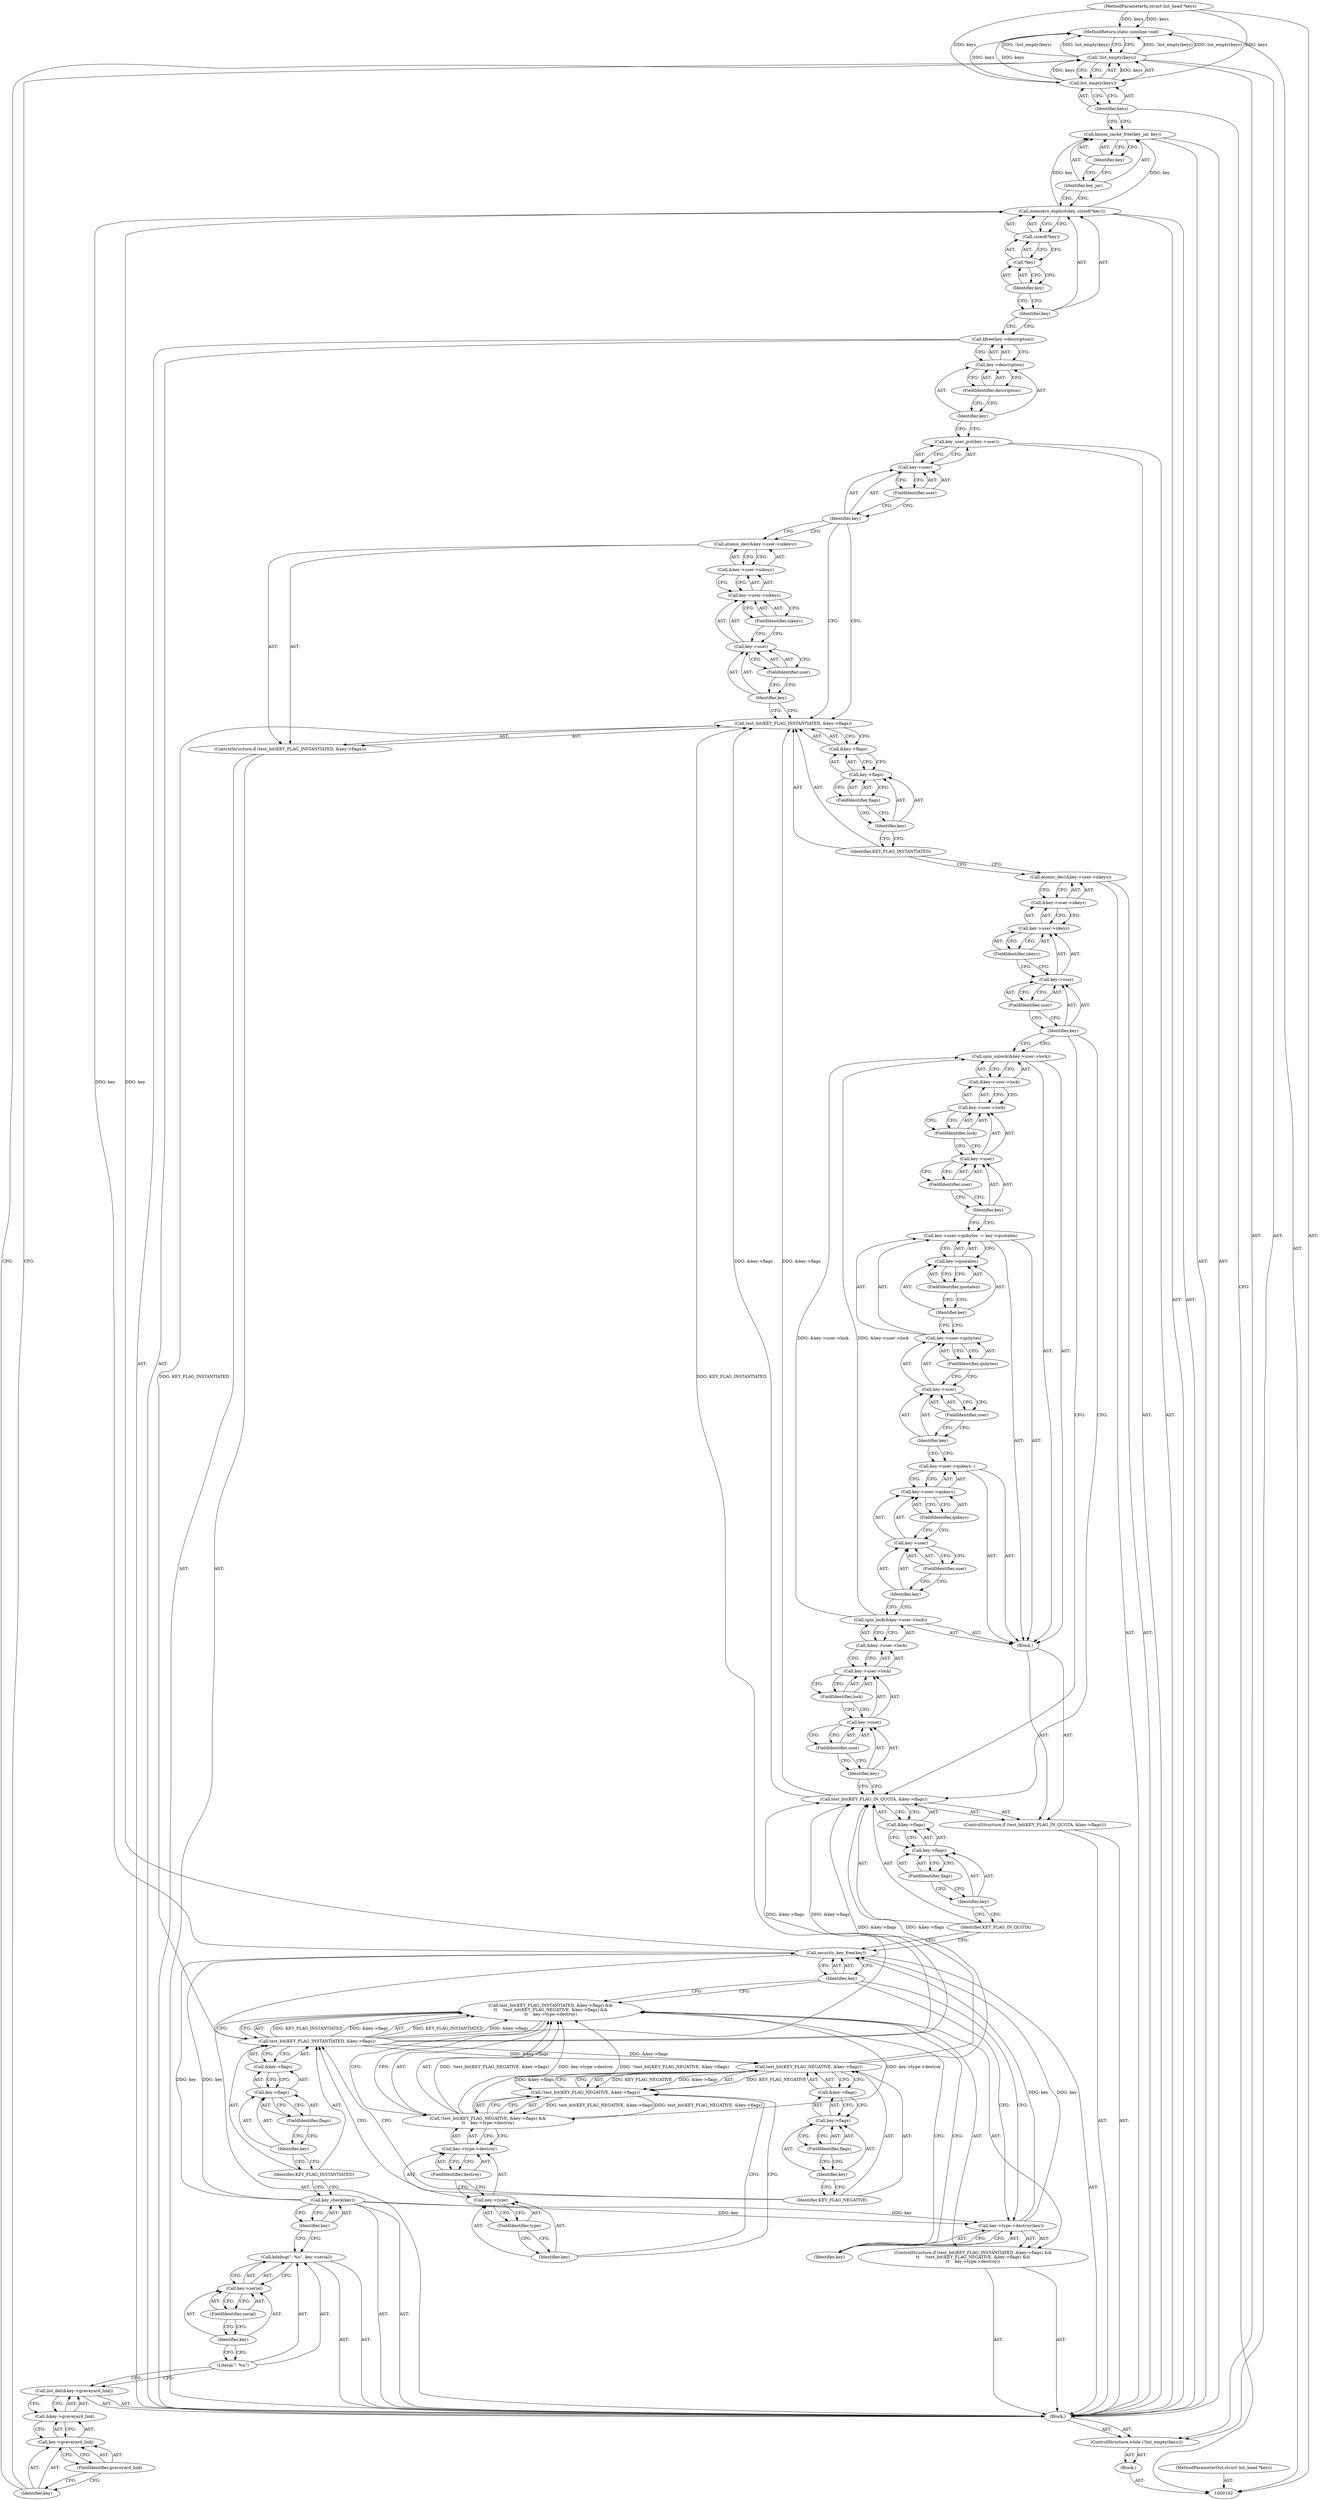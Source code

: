 digraph "1_linux_363b02dab09b3226f3bd1420dad9c72b79a42a76_3" {
"1000221" [label="(MethodReturn,static noinline void)"];
"1000103" [label="(MethodParameterIn,struct list_head *keys)"];
"1000323" [label="(MethodParameterOut,struct list_head *keys)"];
"1000125" [label="(Identifier,KEY_FLAG_INSTANTIATED)"];
"1000122" [label="(ControlStructure,if (test_bit(KEY_FLAG_INSTANTIATED, &key->flags) &&\n\t\t    !test_bit(KEY_FLAG_NEGATIVE, &key->flags) &&\n\t\t    key->type->destroy))"];
"1000126" [label="(Call,&key->flags)"];
"1000127" [label="(Call,key->flags)"];
"1000128" [label="(Identifier,key)"];
"1000129" [label="(FieldIdentifier,flags)"];
"1000123" [label="(Call,test_bit(KEY_FLAG_INSTANTIATED, &key->flags) &&\n\t\t    !test_bit(KEY_FLAG_NEGATIVE, &key->flags) &&\n\t\t    key->type->destroy)"];
"1000124" [label="(Call,test_bit(KEY_FLAG_INSTANTIATED, &key->flags))"];
"1000133" [label="(Identifier,KEY_FLAG_NEGATIVE)"];
"1000134" [label="(Call,&key->flags)"];
"1000135" [label="(Call,key->flags)"];
"1000136" [label="(Identifier,key)"];
"1000137" [label="(FieldIdentifier,flags)"];
"1000130" [label="(Call,!test_bit(KEY_FLAG_NEGATIVE, &key->flags) &&\n\t\t    key->type->destroy)"];
"1000131" [label="(Call,!test_bit(KEY_FLAG_NEGATIVE, &key->flags))"];
"1000132" [label="(Call,test_bit(KEY_FLAG_NEGATIVE, &key->flags))"];
"1000141" [label="(FieldIdentifier,type)"];
"1000142" [label="(FieldIdentifier,destroy)"];
"1000138" [label="(Call,key->type->destroy)"];
"1000139" [label="(Call,key->type)"];
"1000140" [label="(Identifier,key)"];
"1000144" [label="(Identifier,key)"];
"1000143" [label="(Call,key->type->destroy(key))"];
"1000146" [label="(Identifier,key)"];
"1000145" [label="(Call,security_key_free(key))"];
"1000104" [label="(Block,)"];
"1000149" [label="(Identifier,KEY_FLAG_IN_QUOTA)"];
"1000147" [label="(ControlStructure,if (test_bit(KEY_FLAG_IN_QUOTA, &key->flags)))"];
"1000150" [label="(Call,&key->flags)"];
"1000151" [label="(Call,key->flags)"];
"1000152" [label="(Identifier,key)"];
"1000153" [label="(FieldIdentifier,flags)"];
"1000154" [label="(Block,)"];
"1000148" [label="(Call,test_bit(KEY_FLAG_IN_QUOTA, &key->flags))"];
"1000156" [label="(Call,&key->user->lock)"];
"1000157" [label="(Call,key->user->lock)"];
"1000158" [label="(Call,key->user)"];
"1000159" [label="(Identifier,key)"];
"1000160" [label="(FieldIdentifier,user)"];
"1000161" [label="(FieldIdentifier,lock)"];
"1000155" [label="(Call,spin_lock(&key->user->lock))"];
"1000167" [label="(FieldIdentifier,qnkeys)"];
"1000162" [label="(Call,key->user->qnkeys--)"];
"1000163" [label="(Call,key->user->qnkeys)"];
"1000164" [label="(Call,key->user)"];
"1000165" [label="(Identifier,key)"];
"1000166" [label="(FieldIdentifier,user)"];
"1000173" [label="(FieldIdentifier,qnbytes)"];
"1000174" [label="(Call,key->quotalen)"];
"1000175" [label="(Identifier,key)"];
"1000168" [label="(Call,key->user->qnbytes -= key->quotalen)"];
"1000169" [label="(Call,key->user->qnbytes)"];
"1000170" [label="(Call,key->user)"];
"1000171" [label="(Identifier,key)"];
"1000176" [label="(FieldIdentifier,quotalen)"];
"1000172" [label="(FieldIdentifier,user)"];
"1000178" [label="(Call,&key->user->lock)"];
"1000179" [label="(Call,key->user->lock)"];
"1000180" [label="(Call,key->user)"];
"1000181" [label="(Identifier,key)"];
"1000182" [label="(FieldIdentifier,user)"];
"1000183" [label="(FieldIdentifier,lock)"];
"1000177" [label="(Call,spin_unlock(&key->user->lock))"];
"1000185" [label="(Call,&key->user->nkeys)"];
"1000186" [label="(Call,key->user->nkeys)"];
"1000187" [label="(Call,key->user)"];
"1000188" [label="(Identifier,key)"];
"1000189" [label="(FieldIdentifier,user)"];
"1000190" [label="(FieldIdentifier,nkeys)"];
"1000184" [label="(Call,atomic_dec(&key->user->nkeys))"];
"1000193" [label="(Identifier,KEY_FLAG_INSTANTIATED)"];
"1000191" [label="(ControlStructure,if (test_bit(KEY_FLAG_INSTANTIATED, &key->flags)))"];
"1000194" [label="(Call,&key->flags)"];
"1000195" [label="(Call,key->flags)"];
"1000196" [label="(Identifier,key)"];
"1000197" [label="(FieldIdentifier,flags)"];
"1000192" [label="(Call,test_bit(KEY_FLAG_INSTANTIATED, &key->flags))"];
"1000199" [label="(Call,&key->user->nikeys)"];
"1000200" [label="(Call,key->user->nikeys)"];
"1000201" [label="(Call,key->user)"];
"1000202" [label="(Identifier,key)"];
"1000203" [label="(FieldIdentifier,user)"];
"1000204" [label="(FieldIdentifier,nikeys)"];
"1000198" [label="(Call,atomic_dec(&key->user->nikeys))"];
"1000107" [label="(Call,list_empty(keys))"];
"1000105" [label="(ControlStructure,while (!list_empty(keys)))"];
"1000108" [label="(Identifier,keys)"];
"1000109" [label="(Block,)"];
"1000106" [label="(Call,!list_empty(keys))"];
"1000206" [label="(Call,key->user)"];
"1000207" [label="(Identifier,key)"];
"1000208" [label="(FieldIdentifier,user)"];
"1000205" [label="(Call,key_user_put(key->user))"];
"1000212" [label="(FieldIdentifier,description)"];
"1000209" [label="(Call,kfree(key->description))"];
"1000210" [label="(Call,key->description)"];
"1000211" [label="(Identifier,key)"];
"1000214" [label="(Identifier,key)"];
"1000213" [label="(Call,memzero_explicit(key, sizeof(*key)))"];
"1000215" [label="(Call,sizeof(*key))"];
"1000216" [label="(Call,*key)"];
"1000217" [label="(Identifier,key)"];
"1000219" [label="(Identifier,key_jar)"];
"1000218" [label="(Call,kmem_cache_free(key_jar, key))"];
"1000220" [label="(Identifier,key)"];
"1000111" [label="(Call,&key->graveyard_link)"];
"1000112" [label="(Call,key->graveyard_link)"];
"1000113" [label="(Identifier,key)"];
"1000114" [label="(FieldIdentifier,graveyard_link)"];
"1000110" [label="(Call,list_del(&key->graveyard_link))"];
"1000116" [label="(Literal,\"- %u\")"];
"1000117" [label="(Call,key->serial)"];
"1000118" [label="(Identifier,key)"];
"1000119" [label="(FieldIdentifier,serial)"];
"1000115" [label="(Call,kdebug(\"- %u\", key->serial))"];
"1000121" [label="(Identifier,key)"];
"1000120" [label="(Call,key_check(key))"];
"1000221" -> "1000102"  [label="AST: "];
"1000221" -> "1000106"  [label="CFG: "];
"1000106" -> "1000221"  [label="DDG: !list_empty(keys)"];
"1000106" -> "1000221"  [label="DDG: list_empty(keys)"];
"1000107" -> "1000221"  [label="DDG: keys"];
"1000103" -> "1000221"  [label="DDG: keys"];
"1000103" -> "1000102"  [label="AST: "];
"1000103" -> "1000221"  [label="DDG: keys"];
"1000103" -> "1000107"  [label="DDG: keys"];
"1000323" -> "1000102"  [label="AST: "];
"1000125" -> "1000124"  [label="AST: "];
"1000125" -> "1000120"  [label="CFG: "];
"1000128" -> "1000125"  [label="CFG: "];
"1000122" -> "1000109"  [label="AST: "];
"1000123" -> "1000122"  [label="AST: "];
"1000143" -> "1000122"  [label="AST: "];
"1000126" -> "1000124"  [label="AST: "];
"1000126" -> "1000127"  [label="CFG: "];
"1000127" -> "1000126"  [label="AST: "];
"1000124" -> "1000126"  [label="CFG: "];
"1000127" -> "1000126"  [label="AST: "];
"1000127" -> "1000129"  [label="CFG: "];
"1000128" -> "1000127"  [label="AST: "];
"1000129" -> "1000127"  [label="AST: "];
"1000126" -> "1000127"  [label="CFG: "];
"1000128" -> "1000127"  [label="AST: "];
"1000128" -> "1000125"  [label="CFG: "];
"1000129" -> "1000128"  [label="CFG: "];
"1000129" -> "1000127"  [label="AST: "];
"1000129" -> "1000128"  [label="CFG: "];
"1000127" -> "1000129"  [label="CFG: "];
"1000123" -> "1000122"  [label="AST: "];
"1000123" -> "1000124"  [label="CFG: "];
"1000123" -> "1000130"  [label="CFG: "];
"1000124" -> "1000123"  [label="AST: "];
"1000130" -> "1000123"  [label="AST: "];
"1000144" -> "1000123"  [label="CFG: "];
"1000146" -> "1000123"  [label="CFG: "];
"1000124" -> "1000123"  [label="DDG: KEY_FLAG_INSTANTIATED"];
"1000124" -> "1000123"  [label="DDG: &key->flags"];
"1000130" -> "1000123"  [label="DDG: !test_bit(KEY_FLAG_NEGATIVE, &key->flags)"];
"1000130" -> "1000123"  [label="DDG: key->type->destroy"];
"1000124" -> "1000123"  [label="AST: "];
"1000124" -> "1000126"  [label="CFG: "];
"1000125" -> "1000124"  [label="AST: "];
"1000126" -> "1000124"  [label="AST: "];
"1000133" -> "1000124"  [label="CFG: "];
"1000123" -> "1000124"  [label="CFG: "];
"1000124" -> "1000123"  [label="DDG: KEY_FLAG_INSTANTIATED"];
"1000124" -> "1000123"  [label="DDG: &key->flags"];
"1000124" -> "1000132"  [label="DDG: &key->flags"];
"1000124" -> "1000148"  [label="DDG: &key->flags"];
"1000124" -> "1000192"  [label="DDG: KEY_FLAG_INSTANTIATED"];
"1000133" -> "1000132"  [label="AST: "];
"1000133" -> "1000124"  [label="CFG: "];
"1000136" -> "1000133"  [label="CFG: "];
"1000134" -> "1000132"  [label="AST: "];
"1000134" -> "1000135"  [label="CFG: "];
"1000135" -> "1000134"  [label="AST: "];
"1000132" -> "1000134"  [label="CFG: "];
"1000135" -> "1000134"  [label="AST: "];
"1000135" -> "1000137"  [label="CFG: "];
"1000136" -> "1000135"  [label="AST: "];
"1000137" -> "1000135"  [label="AST: "];
"1000134" -> "1000135"  [label="CFG: "];
"1000136" -> "1000135"  [label="AST: "];
"1000136" -> "1000133"  [label="CFG: "];
"1000137" -> "1000136"  [label="CFG: "];
"1000137" -> "1000135"  [label="AST: "];
"1000137" -> "1000136"  [label="CFG: "];
"1000135" -> "1000137"  [label="CFG: "];
"1000130" -> "1000123"  [label="AST: "];
"1000130" -> "1000131"  [label="CFG: "];
"1000130" -> "1000138"  [label="CFG: "];
"1000131" -> "1000130"  [label="AST: "];
"1000138" -> "1000130"  [label="AST: "];
"1000123" -> "1000130"  [label="CFG: "];
"1000130" -> "1000123"  [label="DDG: !test_bit(KEY_FLAG_NEGATIVE, &key->flags)"];
"1000130" -> "1000123"  [label="DDG: key->type->destroy"];
"1000131" -> "1000130"  [label="DDG: test_bit(KEY_FLAG_NEGATIVE, &key->flags)"];
"1000131" -> "1000130"  [label="AST: "];
"1000131" -> "1000132"  [label="CFG: "];
"1000132" -> "1000131"  [label="AST: "];
"1000140" -> "1000131"  [label="CFG: "];
"1000130" -> "1000131"  [label="CFG: "];
"1000131" -> "1000130"  [label="DDG: test_bit(KEY_FLAG_NEGATIVE, &key->flags)"];
"1000132" -> "1000131"  [label="DDG: KEY_FLAG_NEGATIVE"];
"1000132" -> "1000131"  [label="DDG: &key->flags"];
"1000132" -> "1000131"  [label="AST: "];
"1000132" -> "1000134"  [label="CFG: "];
"1000133" -> "1000132"  [label="AST: "];
"1000134" -> "1000132"  [label="AST: "];
"1000131" -> "1000132"  [label="CFG: "];
"1000132" -> "1000131"  [label="DDG: KEY_FLAG_NEGATIVE"];
"1000132" -> "1000131"  [label="DDG: &key->flags"];
"1000124" -> "1000132"  [label="DDG: &key->flags"];
"1000132" -> "1000148"  [label="DDG: &key->flags"];
"1000141" -> "1000139"  [label="AST: "];
"1000141" -> "1000140"  [label="CFG: "];
"1000139" -> "1000141"  [label="CFG: "];
"1000142" -> "1000138"  [label="AST: "];
"1000142" -> "1000139"  [label="CFG: "];
"1000138" -> "1000142"  [label="CFG: "];
"1000138" -> "1000130"  [label="AST: "];
"1000138" -> "1000142"  [label="CFG: "];
"1000139" -> "1000138"  [label="AST: "];
"1000142" -> "1000138"  [label="AST: "];
"1000130" -> "1000138"  [label="CFG: "];
"1000139" -> "1000138"  [label="AST: "];
"1000139" -> "1000141"  [label="CFG: "];
"1000140" -> "1000139"  [label="AST: "];
"1000141" -> "1000139"  [label="AST: "];
"1000142" -> "1000139"  [label="CFG: "];
"1000140" -> "1000139"  [label="AST: "];
"1000140" -> "1000131"  [label="CFG: "];
"1000141" -> "1000140"  [label="CFG: "];
"1000144" -> "1000143"  [label="AST: "];
"1000144" -> "1000123"  [label="CFG: "];
"1000143" -> "1000144"  [label="CFG: "];
"1000143" -> "1000122"  [label="AST: "];
"1000143" -> "1000144"  [label="CFG: "];
"1000144" -> "1000143"  [label="AST: "];
"1000146" -> "1000143"  [label="CFG: "];
"1000120" -> "1000143"  [label="DDG: key"];
"1000143" -> "1000145"  [label="DDG: key"];
"1000146" -> "1000145"  [label="AST: "];
"1000146" -> "1000143"  [label="CFG: "];
"1000146" -> "1000123"  [label="CFG: "];
"1000145" -> "1000146"  [label="CFG: "];
"1000145" -> "1000109"  [label="AST: "];
"1000145" -> "1000146"  [label="CFG: "];
"1000146" -> "1000145"  [label="AST: "];
"1000149" -> "1000145"  [label="CFG: "];
"1000143" -> "1000145"  [label="DDG: key"];
"1000120" -> "1000145"  [label="DDG: key"];
"1000145" -> "1000213"  [label="DDG: key"];
"1000104" -> "1000102"  [label="AST: "];
"1000105" -> "1000104"  [label="AST: "];
"1000149" -> "1000148"  [label="AST: "];
"1000149" -> "1000145"  [label="CFG: "];
"1000152" -> "1000149"  [label="CFG: "];
"1000147" -> "1000109"  [label="AST: "];
"1000148" -> "1000147"  [label="AST: "];
"1000154" -> "1000147"  [label="AST: "];
"1000150" -> "1000148"  [label="AST: "];
"1000150" -> "1000151"  [label="CFG: "];
"1000151" -> "1000150"  [label="AST: "];
"1000148" -> "1000150"  [label="CFG: "];
"1000151" -> "1000150"  [label="AST: "];
"1000151" -> "1000153"  [label="CFG: "];
"1000152" -> "1000151"  [label="AST: "];
"1000153" -> "1000151"  [label="AST: "];
"1000150" -> "1000151"  [label="CFG: "];
"1000152" -> "1000151"  [label="AST: "];
"1000152" -> "1000149"  [label="CFG: "];
"1000153" -> "1000152"  [label="CFG: "];
"1000153" -> "1000151"  [label="AST: "];
"1000153" -> "1000152"  [label="CFG: "];
"1000151" -> "1000153"  [label="CFG: "];
"1000154" -> "1000147"  [label="AST: "];
"1000155" -> "1000154"  [label="AST: "];
"1000162" -> "1000154"  [label="AST: "];
"1000168" -> "1000154"  [label="AST: "];
"1000177" -> "1000154"  [label="AST: "];
"1000148" -> "1000147"  [label="AST: "];
"1000148" -> "1000150"  [label="CFG: "];
"1000149" -> "1000148"  [label="AST: "];
"1000150" -> "1000148"  [label="AST: "];
"1000159" -> "1000148"  [label="CFG: "];
"1000188" -> "1000148"  [label="CFG: "];
"1000124" -> "1000148"  [label="DDG: &key->flags"];
"1000132" -> "1000148"  [label="DDG: &key->flags"];
"1000148" -> "1000192"  [label="DDG: &key->flags"];
"1000156" -> "1000155"  [label="AST: "];
"1000156" -> "1000157"  [label="CFG: "];
"1000157" -> "1000156"  [label="AST: "];
"1000155" -> "1000156"  [label="CFG: "];
"1000157" -> "1000156"  [label="AST: "];
"1000157" -> "1000161"  [label="CFG: "];
"1000158" -> "1000157"  [label="AST: "];
"1000161" -> "1000157"  [label="AST: "];
"1000156" -> "1000157"  [label="CFG: "];
"1000158" -> "1000157"  [label="AST: "];
"1000158" -> "1000160"  [label="CFG: "];
"1000159" -> "1000158"  [label="AST: "];
"1000160" -> "1000158"  [label="AST: "];
"1000161" -> "1000158"  [label="CFG: "];
"1000159" -> "1000158"  [label="AST: "];
"1000159" -> "1000148"  [label="CFG: "];
"1000160" -> "1000159"  [label="CFG: "];
"1000160" -> "1000158"  [label="AST: "];
"1000160" -> "1000159"  [label="CFG: "];
"1000158" -> "1000160"  [label="CFG: "];
"1000161" -> "1000157"  [label="AST: "];
"1000161" -> "1000158"  [label="CFG: "];
"1000157" -> "1000161"  [label="CFG: "];
"1000155" -> "1000154"  [label="AST: "];
"1000155" -> "1000156"  [label="CFG: "];
"1000156" -> "1000155"  [label="AST: "];
"1000165" -> "1000155"  [label="CFG: "];
"1000155" -> "1000177"  [label="DDG: &key->user->lock"];
"1000167" -> "1000163"  [label="AST: "];
"1000167" -> "1000164"  [label="CFG: "];
"1000163" -> "1000167"  [label="CFG: "];
"1000162" -> "1000154"  [label="AST: "];
"1000162" -> "1000163"  [label="CFG: "];
"1000163" -> "1000162"  [label="AST: "];
"1000171" -> "1000162"  [label="CFG: "];
"1000163" -> "1000162"  [label="AST: "];
"1000163" -> "1000167"  [label="CFG: "];
"1000164" -> "1000163"  [label="AST: "];
"1000167" -> "1000163"  [label="AST: "];
"1000162" -> "1000163"  [label="CFG: "];
"1000164" -> "1000163"  [label="AST: "];
"1000164" -> "1000166"  [label="CFG: "];
"1000165" -> "1000164"  [label="AST: "];
"1000166" -> "1000164"  [label="AST: "];
"1000167" -> "1000164"  [label="CFG: "];
"1000165" -> "1000164"  [label="AST: "];
"1000165" -> "1000155"  [label="CFG: "];
"1000166" -> "1000165"  [label="CFG: "];
"1000166" -> "1000164"  [label="AST: "];
"1000166" -> "1000165"  [label="CFG: "];
"1000164" -> "1000166"  [label="CFG: "];
"1000173" -> "1000169"  [label="AST: "];
"1000173" -> "1000170"  [label="CFG: "];
"1000169" -> "1000173"  [label="CFG: "];
"1000174" -> "1000168"  [label="AST: "];
"1000174" -> "1000176"  [label="CFG: "];
"1000175" -> "1000174"  [label="AST: "];
"1000176" -> "1000174"  [label="AST: "];
"1000168" -> "1000174"  [label="CFG: "];
"1000175" -> "1000174"  [label="AST: "];
"1000175" -> "1000169"  [label="CFG: "];
"1000176" -> "1000175"  [label="CFG: "];
"1000168" -> "1000154"  [label="AST: "];
"1000168" -> "1000174"  [label="CFG: "];
"1000169" -> "1000168"  [label="AST: "];
"1000174" -> "1000168"  [label="AST: "];
"1000181" -> "1000168"  [label="CFG: "];
"1000169" -> "1000168"  [label="AST: "];
"1000169" -> "1000173"  [label="CFG: "];
"1000170" -> "1000169"  [label="AST: "];
"1000173" -> "1000169"  [label="AST: "];
"1000175" -> "1000169"  [label="CFG: "];
"1000170" -> "1000169"  [label="AST: "];
"1000170" -> "1000172"  [label="CFG: "];
"1000171" -> "1000170"  [label="AST: "];
"1000172" -> "1000170"  [label="AST: "];
"1000173" -> "1000170"  [label="CFG: "];
"1000171" -> "1000170"  [label="AST: "];
"1000171" -> "1000162"  [label="CFG: "];
"1000172" -> "1000171"  [label="CFG: "];
"1000176" -> "1000174"  [label="AST: "];
"1000176" -> "1000175"  [label="CFG: "];
"1000174" -> "1000176"  [label="CFG: "];
"1000172" -> "1000170"  [label="AST: "];
"1000172" -> "1000171"  [label="CFG: "];
"1000170" -> "1000172"  [label="CFG: "];
"1000178" -> "1000177"  [label="AST: "];
"1000178" -> "1000179"  [label="CFG: "];
"1000179" -> "1000178"  [label="AST: "];
"1000177" -> "1000178"  [label="CFG: "];
"1000179" -> "1000178"  [label="AST: "];
"1000179" -> "1000183"  [label="CFG: "];
"1000180" -> "1000179"  [label="AST: "];
"1000183" -> "1000179"  [label="AST: "];
"1000178" -> "1000179"  [label="CFG: "];
"1000180" -> "1000179"  [label="AST: "];
"1000180" -> "1000182"  [label="CFG: "];
"1000181" -> "1000180"  [label="AST: "];
"1000182" -> "1000180"  [label="AST: "];
"1000183" -> "1000180"  [label="CFG: "];
"1000181" -> "1000180"  [label="AST: "];
"1000181" -> "1000168"  [label="CFG: "];
"1000182" -> "1000181"  [label="CFG: "];
"1000182" -> "1000180"  [label="AST: "];
"1000182" -> "1000181"  [label="CFG: "];
"1000180" -> "1000182"  [label="CFG: "];
"1000183" -> "1000179"  [label="AST: "];
"1000183" -> "1000180"  [label="CFG: "];
"1000179" -> "1000183"  [label="CFG: "];
"1000177" -> "1000154"  [label="AST: "];
"1000177" -> "1000178"  [label="CFG: "];
"1000178" -> "1000177"  [label="AST: "];
"1000188" -> "1000177"  [label="CFG: "];
"1000155" -> "1000177"  [label="DDG: &key->user->lock"];
"1000185" -> "1000184"  [label="AST: "];
"1000185" -> "1000186"  [label="CFG: "];
"1000186" -> "1000185"  [label="AST: "];
"1000184" -> "1000185"  [label="CFG: "];
"1000186" -> "1000185"  [label="AST: "];
"1000186" -> "1000190"  [label="CFG: "];
"1000187" -> "1000186"  [label="AST: "];
"1000190" -> "1000186"  [label="AST: "];
"1000185" -> "1000186"  [label="CFG: "];
"1000187" -> "1000186"  [label="AST: "];
"1000187" -> "1000189"  [label="CFG: "];
"1000188" -> "1000187"  [label="AST: "];
"1000189" -> "1000187"  [label="AST: "];
"1000190" -> "1000187"  [label="CFG: "];
"1000188" -> "1000187"  [label="AST: "];
"1000188" -> "1000177"  [label="CFG: "];
"1000188" -> "1000148"  [label="CFG: "];
"1000189" -> "1000188"  [label="CFG: "];
"1000189" -> "1000187"  [label="AST: "];
"1000189" -> "1000188"  [label="CFG: "];
"1000187" -> "1000189"  [label="CFG: "];
"1000190" -> "1000186"  [label="AST: "];
"1000190" -> "1000187"  [label="CFG: "];
"1000186" -> "1000190"  [label="CFG: "];
"1000184" -> "1000109"  [label="AST: "];
"1000184" -> "1000185"  [label="CFG: "];
"1000185" -> "1000184"  [label="AST: "];
"1000193" -> "1000184"  [label="CFG: "];
"1000193" -> "1000192"  [label="AST: "];
"1000193" -> "1000184"  [label="CFG: "];
"1000196" -> "1000193"  [label="CFG: "];
"1000191" -> "1000109"  [label="AST: "];
"1000192" -> "1000191"  [label="AST: "];
"1000198" -> "1000191"  [label="AST: "];
"1000194" -> "1000192"  [label="AST: "];
"1000194" -> "1000195"  [label="CFG: "];
"1000195" -> "1000194"  [label="AST: "];
"1000192" -> "1000194"  [label="CFG: "];
"1000195" -> "1000194"  [label="AST: "];
"1000195" -> "1000197"  [label="CFG: "];
"1000196" -> "1000195"  [label="AST: "];
"1000197" -> "1000195"  [label="AST: "];
"1000194" -> "1000195"  [label="CFG: "];
"1000196" -> "1000195"  [label="AST: "];
"1000196" -> "1000193"  [label="CFG: "];
"1000197" -> "1000196"  [label="CFG: "];
"1000197" -> "1000195"  [label="AST: "];
"1000197" -> "1000196"  [label="CFG: "];
"1000195" -> "1000197"  [label="CFG: "];
"1000192" -> "1000191"  [label="AST: "];
"1000192" -> "1000194"  [label="CFG: "];
"1000193" -> "1000192"  [label="AST: "];
"1000194" -> "1000192"  [label="AST: "];
"1000202" -> "1000192"  [label="CFG: "];
"1000207" -> "1000192"  [label="CFG: "];
"1000124" -> "1000192"  [label="DDG: KEY_FLAG_INSTANTIATED"];
"1000148" -> "1000192"  [label="DDG: &key->flags"];
"1000199" -> "1000198"  [label="AST: "];
"1000199" -> "1000200"  [label="CFG: "];
"1000200" -> "1000199"  [label="AST: "];
"1000198" -> "1000199"  [label="CFG: "];
"1000200" -> "1000199"  [label="AST: "];
"1000200" -> "1000204"  [label="CFG: "];
"1000201" -> "1000200"  [label="AST: "];
"1000204" -> "1000200"  [label="AST: "];
"1000199" -> "1000200"  [label="CFG: "];
"1000201" -> "1000200"  [label="AST: "];
"1000201" -> "1000203"  [label="CFG: "];
"1000202" -> "1000201"  [label="AST: "];
"1000203" -> "1000201"  [label="AST: "];
"1000204" -> "1000201"  [label="CFG: "];
"1000202" -> "1000201"  [label="AST: "];
"1000202" -> "1000192"  [label="CFG: "];
"1000203" -> "1000202"  [label="CFG: "];
"1000203" -> "1000201"  [label="AST: "];
"1000203" -> "1000202"  [label="CFG: "];
"1000201" -> "1000203"  [label="CFG: "];
"1000204" -> "1000200"  [label="AST: "];
"1000204" -> "1000201"  [label="CFG: "];
"1000200" -> "1000204"  [label="CFG: "];
"1000198" -> "1000191"  [label="AST: "];
"1000198" -> "1000199"  [label="CFG: "];
"1000199" -> "1000198"  [label="AST: "];
"1000207" -> "1000198"  [label="CFG: "];
"1000107" -> "1000106"  [label="AST: "];
"1000107" -> "1000108"  [label="CFG: "];
"1000108" -> "1000107"  [label="AST: "];
"1000106" -> "1000107"  [label="CFG: "];
"1000107" -> "1000221"  [label="DDG: keys"];
"1000107" -> "1000106"  [label="DDG: keys"];
"1000103" -> "1000107"  [label="DDG: keys"];
"1000105" -> "1000104"  [label="AST: "];
"1000106" -> "1000105"  [label="AST: "];
"1000109" -> "1000105"  [label="AST: "];
"1000108" -> "1000107"  [label="AST: "];
"1000108" -> "1000218"  [label="CFG: "];
"1000108" -> "1000102"  [label="CFG: "];
"1000107" -> "1000108"  [label="CFG: "];
"1000109" -> "1000105"  [label="AST: "];
"1000110" -> "1000109"  [label="AST: "];
"1000115" -> "1000109"  [label="AST: "];
"1000120" -> "1000109"  [label="AST: "];
"1000122" -> "1000109"  [label="AST: "];
"1000145" -> "1000109"  [label="AST: "];
"1000147" -> "1000109"  [label="AST: "];
"1000184" -> "1000109"  [label="AST: "];
"1000191" -> "1000109"  [label="AST: "];
"1000205" -> "1000109"  [label="AST: "];
"1000209" -> "1000109"  [label="AST: "];
"1000213" -> "1000109"  [label="AST: "];
"1000218" -> "1000109"  [label="AST: "];
"1000106" -> "1000105"  [label="AST: "];
"1000106" -> "1000107"  [label="CFG: "];
"1000107" -> "1000106"  [label="AST: "];
"1000113" -> "1000106"  [label="CFG: "];
"1000221" -> "1000106"  [label="CFG: "];
"1000106" -> "1000221"  [label="DDG: !list_empty(keys)"];
"1000106" -> "1000221"  [label="DDG: list_empty(keys)"];
"1000107" -> "1000106"  [label="DDG: keys"];
"1000206" -> "1000205"  [label="AST: "];
"1000206" -> "1000208"  [label="CFG: "];
"1000207" -> "1000206"  [label="AST: "];
"1000208" -> "1000206"  [label="AST: "];
"1000205" -> "1000206"  [label="CFG: "];
"1000207" -> "1000206"  [label="AST: "];
"1000207" -> "1000198"  [label="CFG: "];
"1000207" -> "1000192"  [label="CFG: "];
"1000208" -> "1000207"  [label="CFG: "];
"1000208" -> "1000206"  [label="AST: "];
"1000208" -> "1000207"  [label="CFG: "];
"1000206" -> "1000208"  [label="CFG: "];
"1000205" -> "1000109"  [label="AST: "];
"1000205" -> "1000206"  [label="CFG: "];
"1000206" -> "1000205"  [label="AST: "];
"1000211" -> "1000205"  [label="CFG: "];
"1000212" -> "1000210"  [label="AST: "];
"1000212" -> "1000211"  [label="CFG: "];
"1000210" -> "1000212"  [label="CFG: "];
"1000209" -> "1000109"  [label="AST: "];
"1000209" -> "1000210"  [label="CFG: "];
"1000210" -> "1000209"  [label="AST: "];
"1000214" -> "1000209"  [label="CFG: "];
"1000210" -> "1000209"  [label="AST: "];
"1000210" -> "1000212"  [label="CFG: "];
"1000211" -> "1000210"  [label="AST: "];
"1000212" -> "1000210"  [label="AST: "];
"1000209" -> "1000210"  [label="CFG: "];
"1000211" -> "1000210"  [label="AST: "];
"1000211" -> "1000205"  [label="CFG: "];
"1000212" -> "1000211"  [label="CFG: "];
"1000214" -> "1000213"  [label="AST: "];
"1000214" -> "1000209"  [label="CFG: "];
"1000217" -> "1000214"  [label="CFG: "];
"1000213" -> "1000109"  [label="AST: "];
"1000213" -> "1000215"  [label="CFG: "];
"1000214" -> "1000213"  [label="AST: "];
"1000215" -> "1000213"  [label="AST: "];
"1000219" -> "1000213"  [label="CFG: "];
"1000145" -> "1000213"  [label="DDG: key"];
"1000213" -> "1000218"  [label="DDG: key"];
"1000215" -> "1000213"  [label="AST: "];
"1000215" -> "1000216"  [label="CFG: "];
"1000216" -> "1000215"  [label="AST: "];
"1000213" -> "1000215"  [label="CFG: "];
"1000216" -> "1000215"  [label="AST: "];
"1000216" -> "1000217"  [label="CFG: "];
"1000217" -> "1000216"  [label="AST: "];
"1000215" -> "1000216"  [label="CFG: "];
"1000217" -> "1000216"  [label="AST: "];
"1000217" -> "1000214"  [label="CFG: "];
"1000216" -> "1000217"  [label="CFG: "];
"1000219" -> "1000218"  [label="AST: "];
"1000219" -> "1000213"  [label="CFG: "];
"1000220" -> "1000219"  [label="CFG: "];
"1000218" -> "1000109"  [label="AST: "];
"1000218" -> "1000220"  [label="CFG: "];
"1000219" -> "1000218"  [label="AST: "];
"1000220" -> "1000218"  [label="AST: "];
"1000108" -> "1000218"  [label="CFG: "];
"1000213" -> "1000218"  [label="DDG: key"];
"1000220" -> "1000218"  [label="AST: "];
"1000220" -> "1000219"  [label="CFG: "];
"1000218" -> "1000220"  [label="CFG: "];
"1000111" -> "1000110"  [label="AST: "];
"1000111" -> "1000112"  [label="CFG: "];
"1000112" -> "1000111"  [label="AST: "];
"1000110" -> "1000111"  [label="CFG: "];
"1000112" -> "1000111"  [label="AST: "];
"1000112" -> "1000114"  [label="CFG: "];
"1000113" -> "1000112"  [label="AST: "];
"1000114" -> "1000112"  [label="AST: "];
"1000111" -> "1000112"  [label="CFG: "];
"1000113" -> "1000112"  [label="AST: "];
"1000113" -> "1000106"  [label="CFG: "];
"1000114" -> "1000113"  [label="CFG: "];
"1000114" -> "1000112"  [label="AST: "];
"1000114" -> "1000113"  [label="CFG: "];
"1000112" -> "1000114"  [label="CFG: "];
"1000110" -> "1000109"  [label="AST: "];
"1000110" -> "1000111"  [label="CFG: "];
"1000111" -> "1000110"  [label="AST: "];
"1000116" -> "1000110"  [label="CFG: "];
"1000116" -> "1000115"  [label="AST: "];
"1000116" -> "1000110"  [label="CFG: "];
"1000118" -> "1000116"  [label="CFG: "];
"1000117" -> "1000115"  [label="AST: "];
"1000117" -> "1000119"  [label="CFG: "];
"1000118" -> "1000117"  [label="AST: "];
"1000119" -> "1000117"  [label="AST: "];
"1000115" -> "1000117"  [label="CFG: "];
"1000118" -> "1000117"  [label="AST: "];
"1000118" -> "1000116"  [label="CFG: "];
"1000119" -> "1000118"  [label="CFG: "];
"1000119" -> "1000117"  [label="AST: "];
"1000119" -> "1000118"  [label="CFG: "];
"1000117" -> "1000119"  [label="CFG: "];
"1000115" -> "1000109"  [label="AST: "];
"1000115" -> "1000117"  [label="CFG: "];
"1000116" -> "1000115"  [label="AST: "];
"1000117" -> "1000115"  [label="AST: "];
"1000121" -> "1000115"  [label="CFG: "];
"1000121" -> "1000120"  [label="AST: "];
"1000121" -> "1000115"  [label="CFG: "];
"1000120" -> "1000121"  [label="CFG: "];
"1000120" -> "1000109"  [label="AST: "];
"1000120" -> "1000121"  [label="CFG: "];
"1000121" -> "1000120"  [label="AST: "];
"1000125" -> "1000120"  [label="CFG: "];
"1000120" -> "1000143"  [label="DDG: key"];
"1000120" -> "1000145"  [label="DDG: key"];
}
